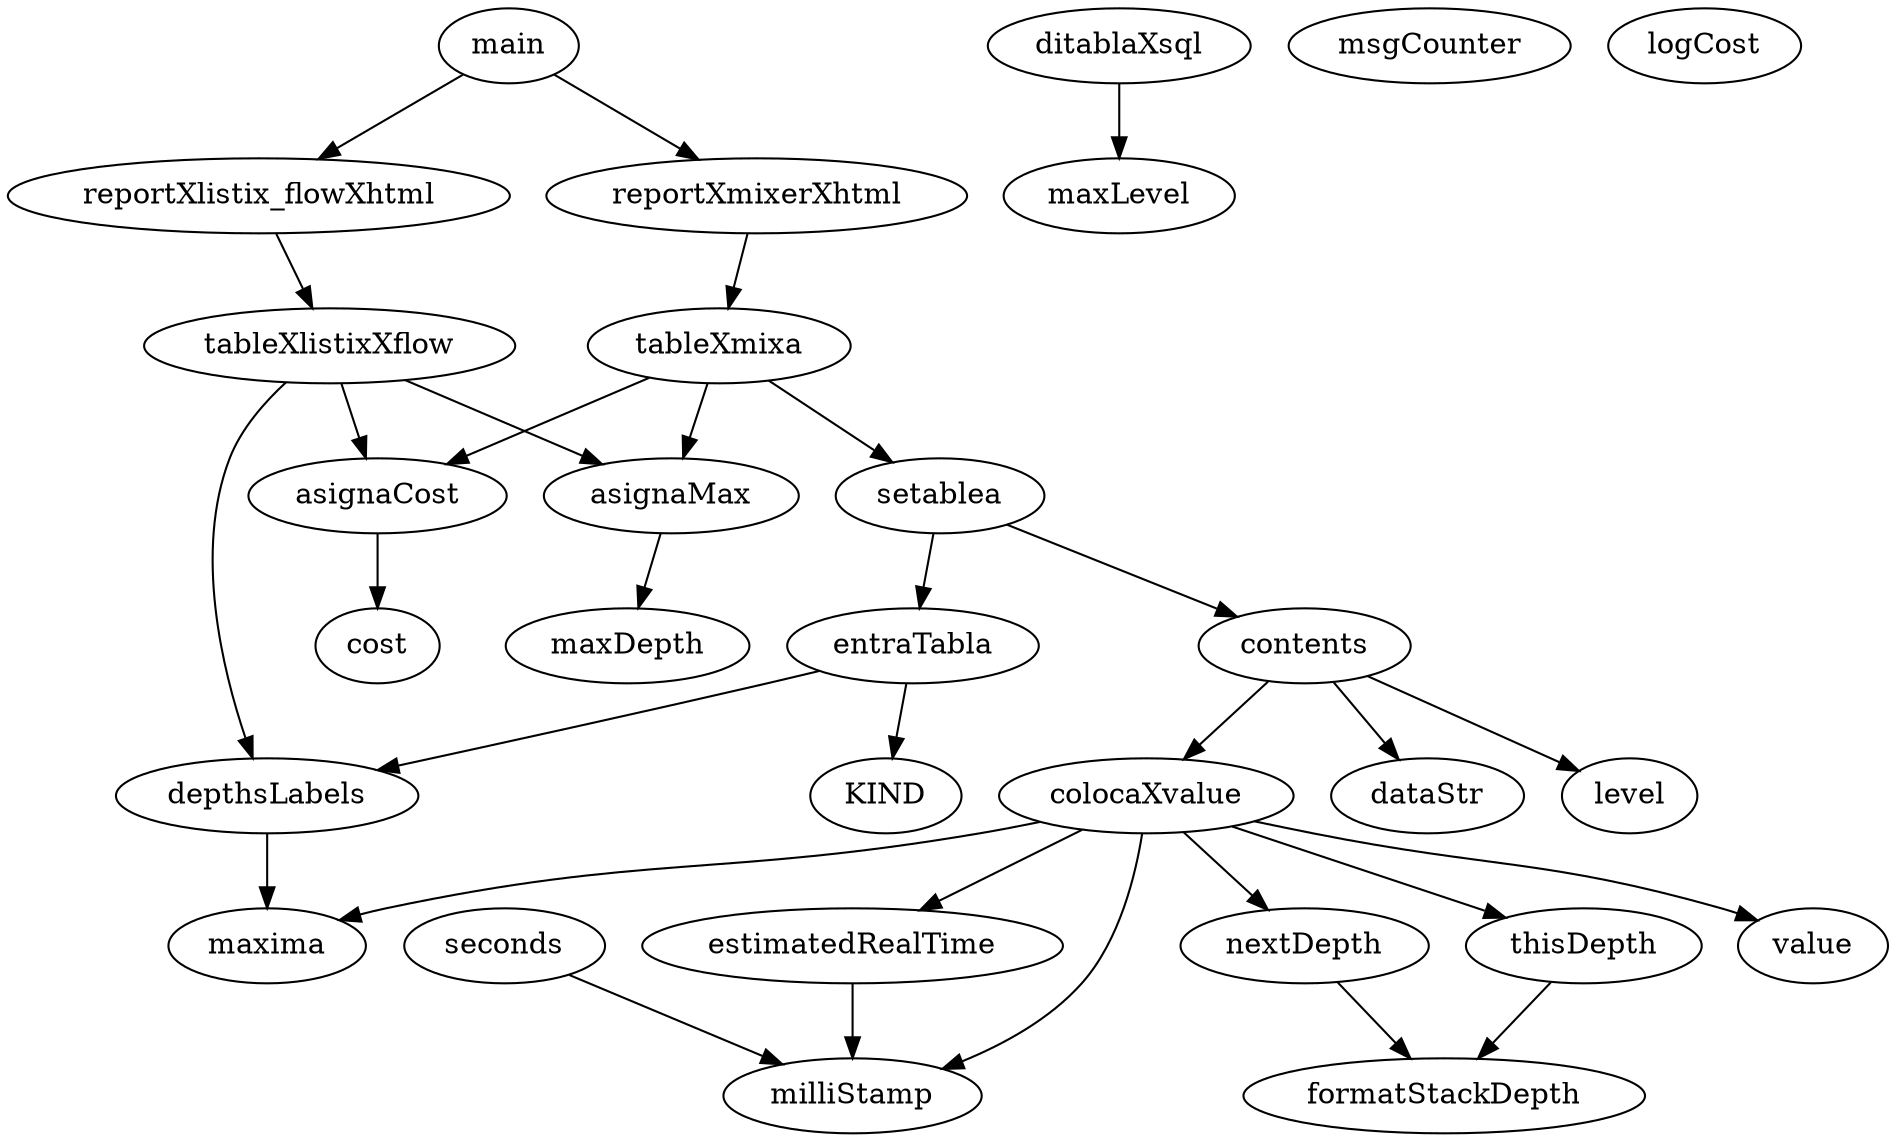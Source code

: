 digraph osoa
{
   main -> reportXlistix_flowXhtml
   main -> reportXmixerXhtml

   reportXlistix_flowXhtml -> tableXlistixXflow
   reportXmixerXhtml -> tableXmixa
   tableXlistixXflow -> asignaCost
   tableXlistixXflow -> asignaMax
   tableXlistixXflow -> depthsLabels
   
   tableXmixa -> asignaCost
   tableXmixa -> asignaMax
   tableXmixa -> setablea 
   
   setablea -> entraTabla
   setablea -> contents
   
   entraTabla -> KIND
   entraTabla -> depthsLabels
   
   contents -> dataStr
   contents -> colocaXvalue
   contents -> level

   ditablaXsql -> maxLevel

   asignaMax  ->  maxDepth
   asignaCost ->  cost


   depthsLabels -> maxima


   colocaXvalue -> milliStamp
   colocaXvalue -> estimatedRealTime
   colocaXvalue -> thisDepth
   colocaXvalue -> value
   colocaXvalue -> nextDepth
   colocaXvalue -> maxima

   thisDepth -> formatStackDepth
   nextDepth -> formatStackDepth

   seconds  -> milliStamp

   estimatedRealTime -> milliStamp msgCounter logCost
}


